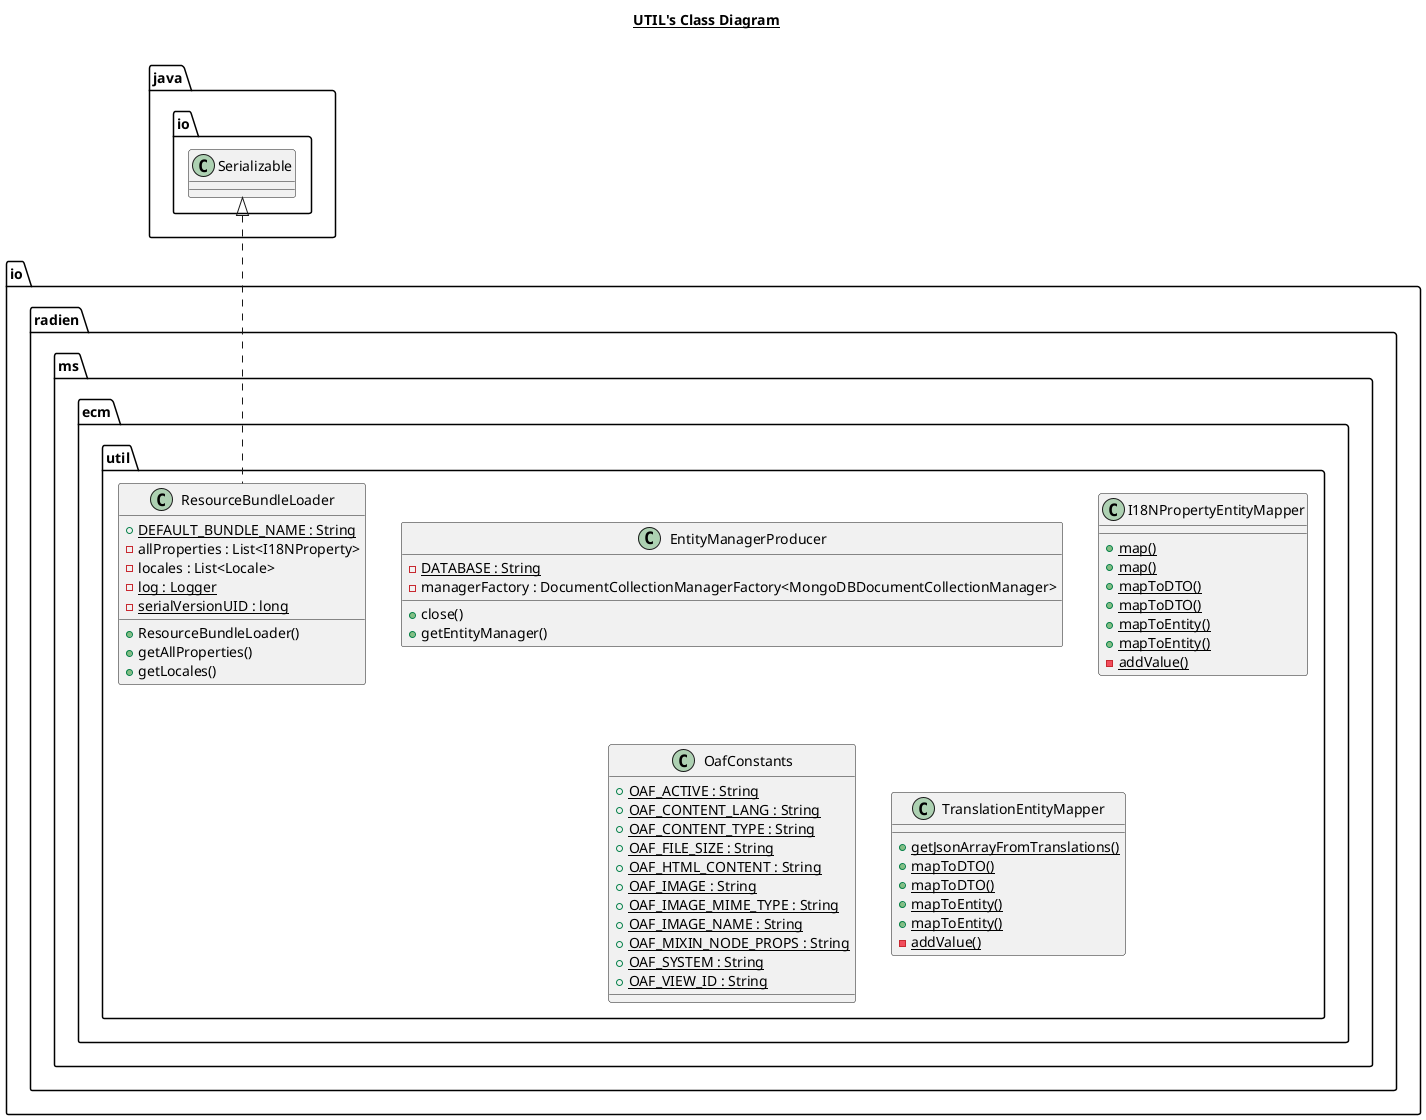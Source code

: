 @startuml

title __UTIL's Class Diagram__\n

  namespace io.radien.ms.ecm {
    namespace util {
      class io.radien.ms.ecm.util.EntityManagerProducer {
          {static} - DATABASE : String
          - managerFactory : DocumentCollectionManagerFactory<MongoDBDocumentCollectionManager>
          + close()
          + getEntityManager()
      }
    }
  }
  

  namespace io.radien.ms.ecm {
    namespace util {
      class io.radien.ms.ecm.util.I18NPropertyEntityMapper {
          {static} + map()
          {static} + map()
          {static} + mapToDTO()
          {static} + mapToDTO()
          {static} + mapToEntity()
          {static} + mapToEntity()
          {static} - addValue()
      }
    }
  }
  

  namespace io.radien.ms.ecm {
    namespace util {
      class io.radien.ms.ecm.util.OafConstants {
          {static} + OAF_ACTIVE : String
          {static} + OAF_CONTENT_LANG : String
          {static} + OAF_CONTENT_TYPE : String
          {static} + OAF_FILE_SIZE : String
          {static} + OAF_HTML_CONTENT : String
          {static} + OAF_IMAGE : String
          {static} + OAF_IMAGE_MIME_TYPE : String
          {static} + OAF_IMAGE_NAME : String
          {static} + OAF_MIXIN_NODE_PROPS : String
          {static} + OAF_SYSTEM : String
          {static} + OAF_VIEW_ID : String
      }
    }
  }
  

  namespace io.radien.ms.ecm {
    namespace util {
      class io.radien.ms.ecm.util.ResourceBundleLoader {
          {static} + DEFAULT_BUNDLE_NAME : String
          - allProperties : List<I18NProperty>
          - locales : List<Locale>
          {static} - log : Logger
          {static} - serialVersionUID : long
          + ResourceBundleLoader()
          + getAllProperties()
          + getLocales()
      }
    }
  }
  

  namespace io.radien.ms.ecm {
    namespace util {
      class io.radien.ms.ecm.util.TranslationEntityMapper {
          {static} + getJsonArrayFromTranslations()
          {static} + mapToDTO()
          {static} + mapToDTO()
          {static} + mapToEntity()
          {static} + mapToEntity()
          {static} - addValue()
      }
    }
  }
  

  io.radien.ms.ecm.util.ResourceBundleLoader .up.|> java.io.Serializable







@enduml
